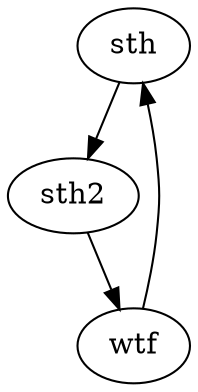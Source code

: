 digraph test {
	graph [dpi=300]
	A [label=sth]
	B [label=sth2]
	C [label=wtf]
	A -> B
	B -> C
	C -> A
}
